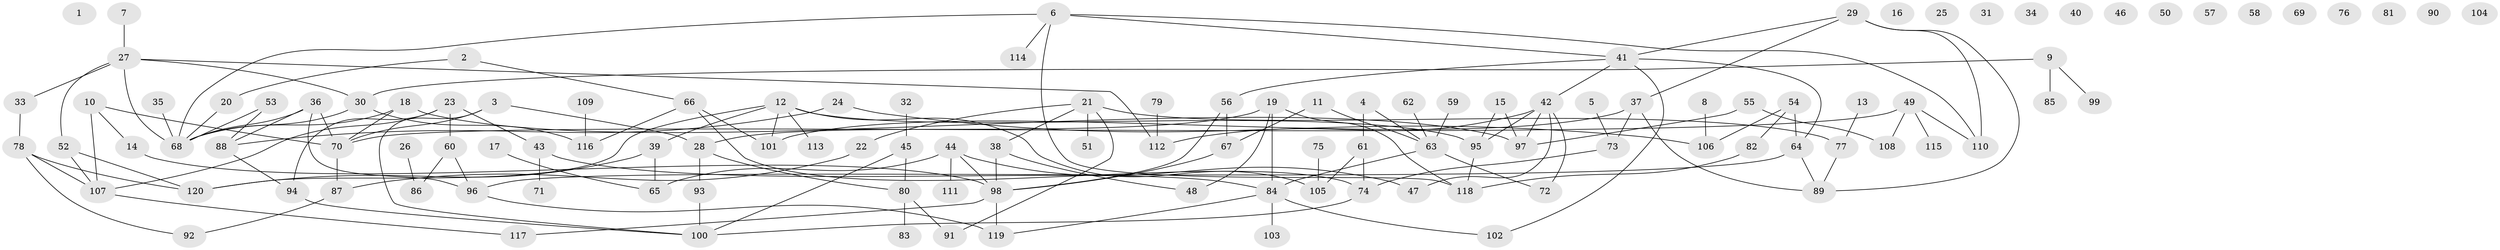 // Generated by graph-tools (version 1.1) at 2025/25/03/09/25 03:25:21]
// undirected, 120 vertices, 153 edges
graph export_dot {
graph [start="1"]
  node [color=gray90,style=filled];
  1;
  2;
  3;
  4;
  5;
  6;
  7;
  8;
  9;
  10;
  11;
  12;
  13;
  14;
  15;
  16;
  17;
  18;
  19;
  20;
  21;
  22;
  23;
  24;
  25;
  26;
  27;
  28;
  29;
  30;
  31;
  32;
  33;
  34;
  35;
  36;
  37;
  38;
  39;
  40;
  41;
  42;
  43;
  44;
  45;
  46;
  47;
  48;
  49;
  50;
  51;
  52;
  53;
  54;
  55;
  56;
  57;
  58;
  59;
  60;
  61;
  62;
  63;
  64;
  65;
  66;
  67;
  68;
  69;
  70;
  71;
  72;
  73;
  74;
  75;
  76;
  77;
  78;
  79;
  80;
  81;
  82;
  83;
  84;
  85;
  86;
  87;
  88;
  89;
  90;
  91;
  92;
  93;
  94;
  95;
  96;
  97;
  98;
  99;
  100;
  101;
  102;
  103;
  104;
  105;
  106;
  107;
  108;
  109;
  110;
  111;
  112;
  113;
  114;
  115;
  116;
  117;
  118;
  119;
  120;
  2 -- 20;
  2 -- 66;
  3 -- 28;
  3 -- 70;
  3 -- 100;
  4 -- 61;
  4 -- 63;
  5 -- 73;
  6 -- 41;
  6 -- 68;
  6 -- 110;
  6 -- 114;
  6 -- 118;
  7 -- 27;
  8 -- 106;
  9 -- 30;
  9 -- 85;
  9 -- 99;
  10 -- 14;
  10 -- 70;
  10 -- 107;
  11 -- 63;
  11 -- 67;
  12 -- 39;
  12 -- 95;
  12 -- 101;
  12 -- 105;
  12 -- 113;
  12 -- 120;
  13 -- 77;
  14 -- 98;
  15 -- 95;
  15 -- 97;
  17 -- 65;
  18 -- 68;
  18 -- 70;
  18 -- 97;
  19 -- 28;
  19 -- 48;
  19 -- 84;
  19 -- 118;
  20 -- 68;
  21 -- 22;
  21 -- 38;
  21 -- 51;
  21 -- 77;
  21 -- 91;
  22 -- 87;
  23 -- 43;
  23 -- 60;
  23 -- 94;
  23 -- 107;
  24 -- 88;
  24 -- 106;
  26 -- 86;
  27 -- 30;
  27 -- 33;
  27 -- 52;
  27 -- 68;
  27 -- 112;
  28 -- 80;
  28 -- 93;
  29 -- 37;
  29 -- 41;
  29 -- 89;
  29 -- 110;
  30 -- 68;
  30 -- 116;
  32 -- 45;
  33 -- 78;
  35 -- 68;
  36 -- 68;
  36 -- 70;
  36 -- 88;
  36 -- 96;
  37 -- 73;
  37 -- 89;
  37 -- 101;
  38 -- 48;
  38 -- 98;
  39 -- 65;
  39 -- 120;
  41 -- 42;
  41 -- 56;
  41 -- 64;
  41 -- 102;
  42 -- 47;
  42 -- 72;
  42 -- 95;
  42 -- 97;
  42 -- 112;
  43 -- 71;
  43 -- 84;
  44 -- 47;
  44 -- 65;
  44 -- 98;
  44 -- 111;
  45 -- 80;
  45 -- 100;
  49 -- 70;
  49 -- 108;
  49 -- 110;
  49 -- 115;
  52 -- 107;
  52 -- 120;
  53 -- 68;
  53 -- 88;
  54 -- 64;
  54 -- 82;
  54 -- 106;
  55 -- 97;
  55 -- 108;
  56 -- 67;
  56 -- 98;
  59 -- 63;
  60 -- 86;
  60 -- 96;
  61 -- 74;
  61 -- 105;
  62 -- 63;
  63 -- 72;
  63 -- 84;
  64 -- 89;
  64 -- 96;
  66 -- 74;
  66 -- 101;
  66 -- 116;
  67 -- 98;
  70 -- 87;
  73 -- 74;
  74 -- 100;
  75 -- 105;
  77 -- 89;
  78 -- 92;
  78 -- 107;
  78 -- 120;
  79 -- 112;
  80 -- 83;
  80 -- 91;
  82 -- 118;
  84 -- 102;
  84 -- 103;
  84 -- 119;
  87 -- 92;
  88 -- 94;
  93 -- 100;
  94 -- 100;
  95 -- 118;
  96 -- 119;
  98 -- 117;
  98 -- 119;
  107 -- 117;
  109 -- 116;
}
